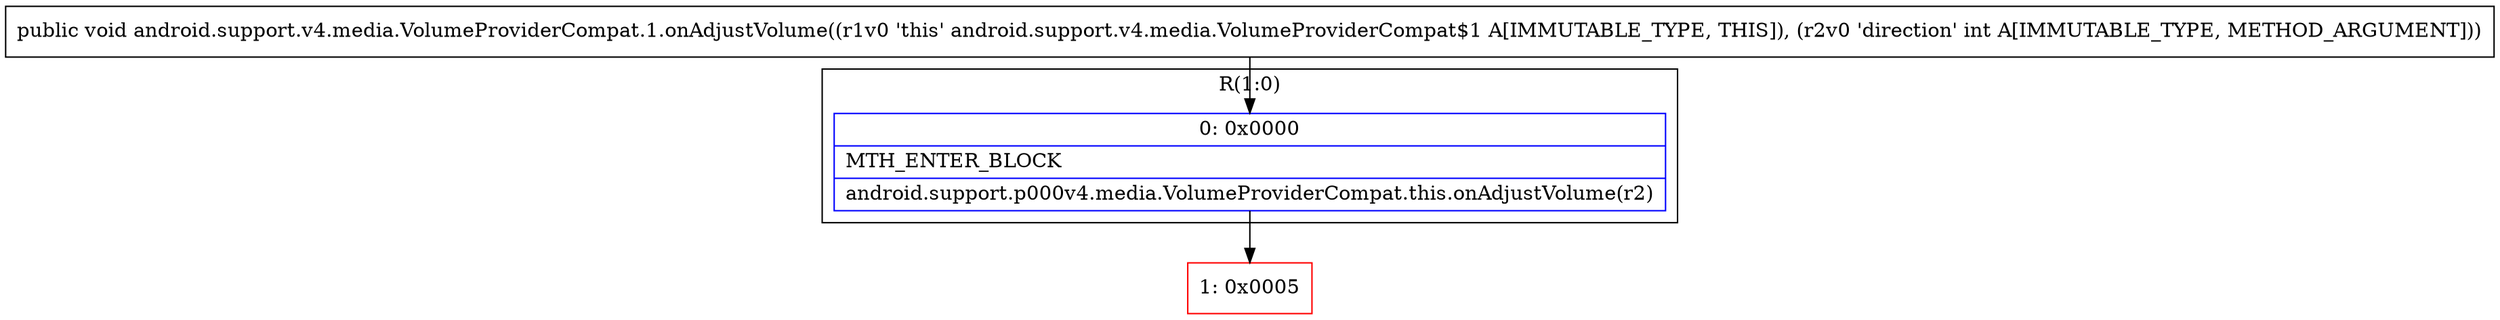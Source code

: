 digraph "CFG forandroid.support.v4.media.VolumeProviderCompat.1.onAdjustVolume(I)V" {
subgraph cluster_Region_1677890361 {
label = "R(1:0)";
node [shape=record,color=blue];
Node_0 [shape=record,label="{0\:\ 0x0000|MTH_ENTER_BLOCK\l|android.support.p000v4.media.VolumeProviderCompat.this.onAdjustVolume(r2)\l}"];
}
Node_1 [shape=record,color=red,label="{1\:\ 0x0005}"];
MethodNode[shape=record,label="{public void android.support.v4.media.VolumeProviderCompat.1.onAdjustVolume((r1v0 'this' android.support.v4.media.VolumeProviderCompat$1 A[IMMUTABLE_TYPE, THIS]), (r2v0 'direction' int A[IMMUTABLE_TYPE, METHOD_ARGUMENT])) }"];
MethodNode -> Node_0;
Node_0 -> Node_1;
}


